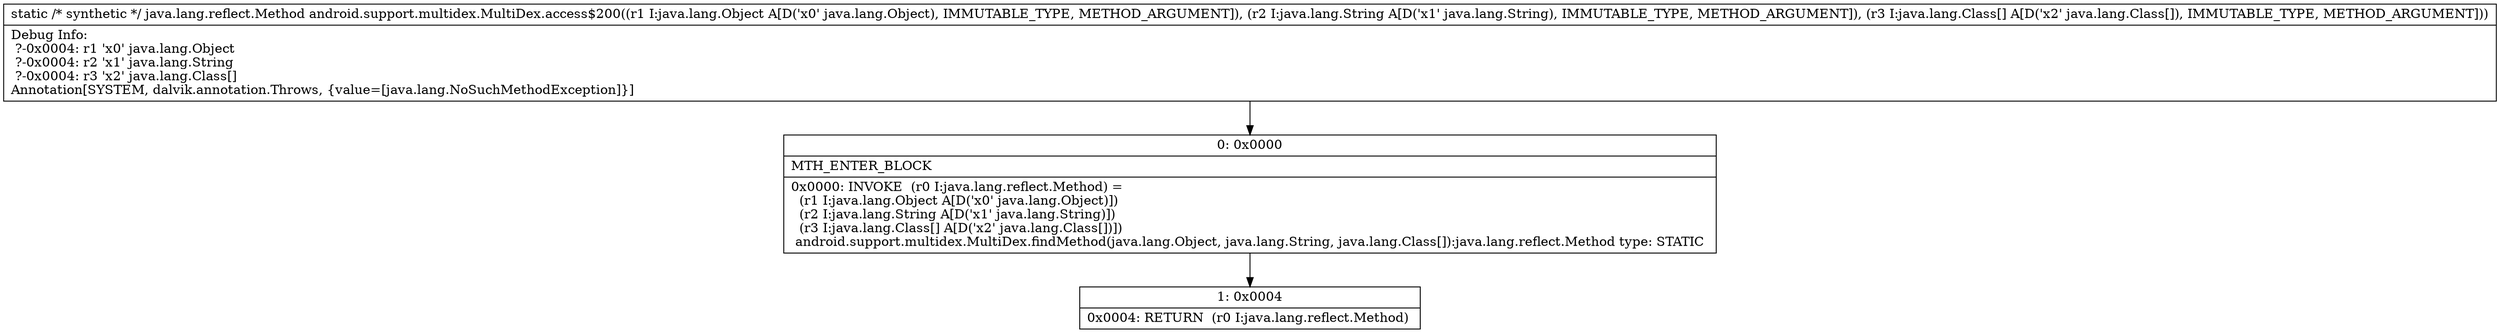 digraph "CFG forandroid.support.multidex.MultiDex.access$200(Ljava\/lang\/Object;Ljava\/lang\/String;[Ljava\/lang\/Class;)Ljava\/lang\/reflect\/Method;" {
Node_0 [shape=record,label="{0\:\ 0x0000|MTH_ENTER_BLOCK\l|0x0000: INVOKE  (r0 I:java.lang.reflect.Method) = \l  (r1 I:java.lang.Object A[D('x0' java.lang.Object)])\l  (r2 I:java.lang.String A[D('x1' java.lang.String)])\l  (r3 I:java.lang.Class[] A[D('x2' java.lang.Class[])])\l android.support.multidex.MultiDex.findMethod(java.lang.Object, java.lang.String, java.lang.Class[]):java.lang.reflect.Method type: STATIC \l}"];
Node_1 [shape=record,label="{1\:\ 0x0004|0x0004: RETURN  (r0 I:java.lang.reflect.Method) \l}"];
MethodNode[shape=record,label="{static \/* synthetic *\/ java.lang.reflect.Method android.support.multidex.MultiDex.access$200((r1 I:java.lang.Object A[D('x0' java.lang.Object), IMMUTABLE_TYPE, METHOD_ARGUMENT]), (r2 I:java.lang.String A[D('x1' java.lang.String), IMMUTABLE_TYPE, METHOD_ARGUMENT]), (r3 I:java.lang.Class[] A[D('x2' java.lang.Class[]), IMMUTABLE_TYPE, METHOD_ARGUMENT]))  | Debug Info:\l  ?\-0x0004: r1 'x0' java.lang.Object\l  ?\-0x0004: r2 'x1' java.lang.String\l  ?\-0x0004: r3 'x2' java.lang.Class[]\lAnnotation[SYSTEM, dalvik.annotation.Throws, \{value=[java.lang.NoSuchMethodException]\}]\l}"];
MethodNode -> Node_0;
Node_0 -> Node_1;
}

